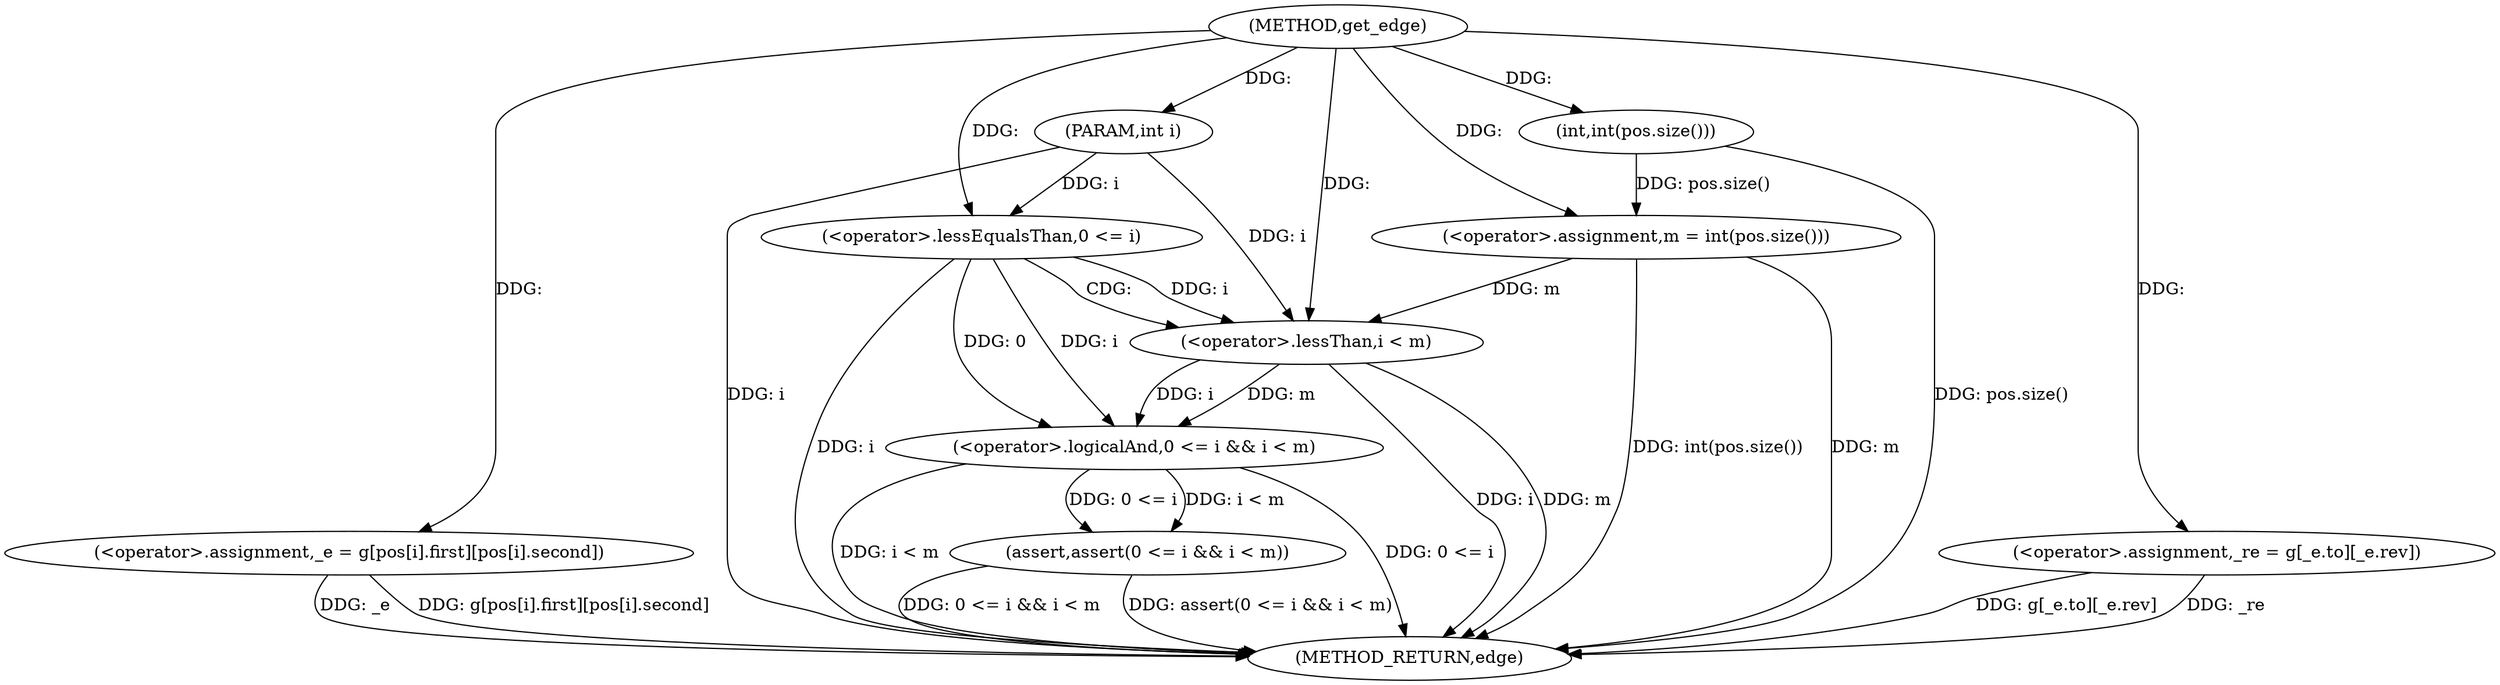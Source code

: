 digraph "get_edge" {  
"1004347" [label = "(METHOD,get_edge)" ]
"1004392" [label = "(METHOD_RETURN,edge)" ]
"1004348" [label = "(PARAM,int i)" ]
"1004351" [label = "(<operator>.assignment,m = int(pos.size()))" ]
"1004355" [label = "(assert,assert(0 <= i && i < m))" ]
"1004364" [label = "(<operator>.assignment,_e = g[pos[i].first][pos[i].second])" ]
"1004380" [label = "(<operator>.assignment,_re = g[_e.to][_e.rev])" ]
"1004353" [label = "(int,int(pos.size()))" ]
"1004356" [label = "(<operator>.logicalAnd,0 <= i && i < m)" ]
"1004357" [label = "(<operator>.lessEqualsThan,0 <= i)" ]
"1004360" [label = "(<operator>.lessThan,i < m)" ]
  "1004348" -> "1004392"  [ label = "DDG: i"] 
  "1004351" -> "1004392"  [ label = "DDG: m"] 
  "1004353" -> "1004392"  [ label = "DDG: pos.size()"] 
  "1004351" -> "1004392"  [ label = "DDG: int(pos.size())"] 
  "1004357" -> "1004392"  [ label = "DDG: i"] 
  "1004356" -> "1004392"  [ label = "DDG: 0 <= i"] 
  "1004360" -> "1004392"  [ label = "DDG: i"] 
  "1004360" -> "1004392"  [ label = "DDG: m"] 
  "1004356" -> "1004392"  [ label = "DDG: i < m"] 
  "1004355" -> "1004392"  [ label = "DDG: 0 <= i && i < m"] 
  "1004355" -> "1004392"  [ label = "DDG: assert(0 <= i && i < m)"] 
  "1004364" -> "1004392"  [ label = "DDG: _e"] 
  "1004364" -> "1004392"  [ label = "DDG: g[pos[i].first][pos[i].second]"] 
  "1004380" -> "1004392"  [ label = "DDG: _re"] 
  "1004380" -> "1004392"  [ label = "DDG: g[_e.to][_e.rev]"] 
  "1004347" -> "1004348"  [ label = "DDG: "] 
  "1004353" -> "1004351"  [ label = "DDG: pos.size()"] 
  "1004347" -> "1004351"  [ label = "DDG: "] 
  "1004356" -> "1004355"  [ label = "DDG: i < m"] 
  "1004356" -> "1004355"  [ label = "DDG: 0 <= i"] 
  "1004347" -> "1004364"  [ label = "DDG: "] 
  "1004347" -> "1004380"  [ label = "DDG: "] 
  "1004347" -> "1004353"  [ label = "DDG: "] 
  "1004357" -> "1004356"  [ label = "DDG: i"] 
  "1004357" -> "1004356"  [ label = "DDG: 0"] 
  "1004360" -> "1004356"  [ label = "DDG: m"] 
  "1004360" -> "1004356"  [ label = "DDG: i"] 
  "1004347" -> "1004357"  [ label = "DDG: "] 
  "1004348" -> "1004357"  [ label = "DDG: i"] 
  "1004357" -> "1004360"  [ label = "DDG: i"] 
  "1004348" -> "1004360"  [ label = "DDG: i"] 
  "1004347" -> "1004360"  [ label = "DDG: "] 
  "1004351" -> "1004360"  [ label = "DDG: m"] 
  "1004357" -> "1004360"  [ label = "CDG: "] 
}
